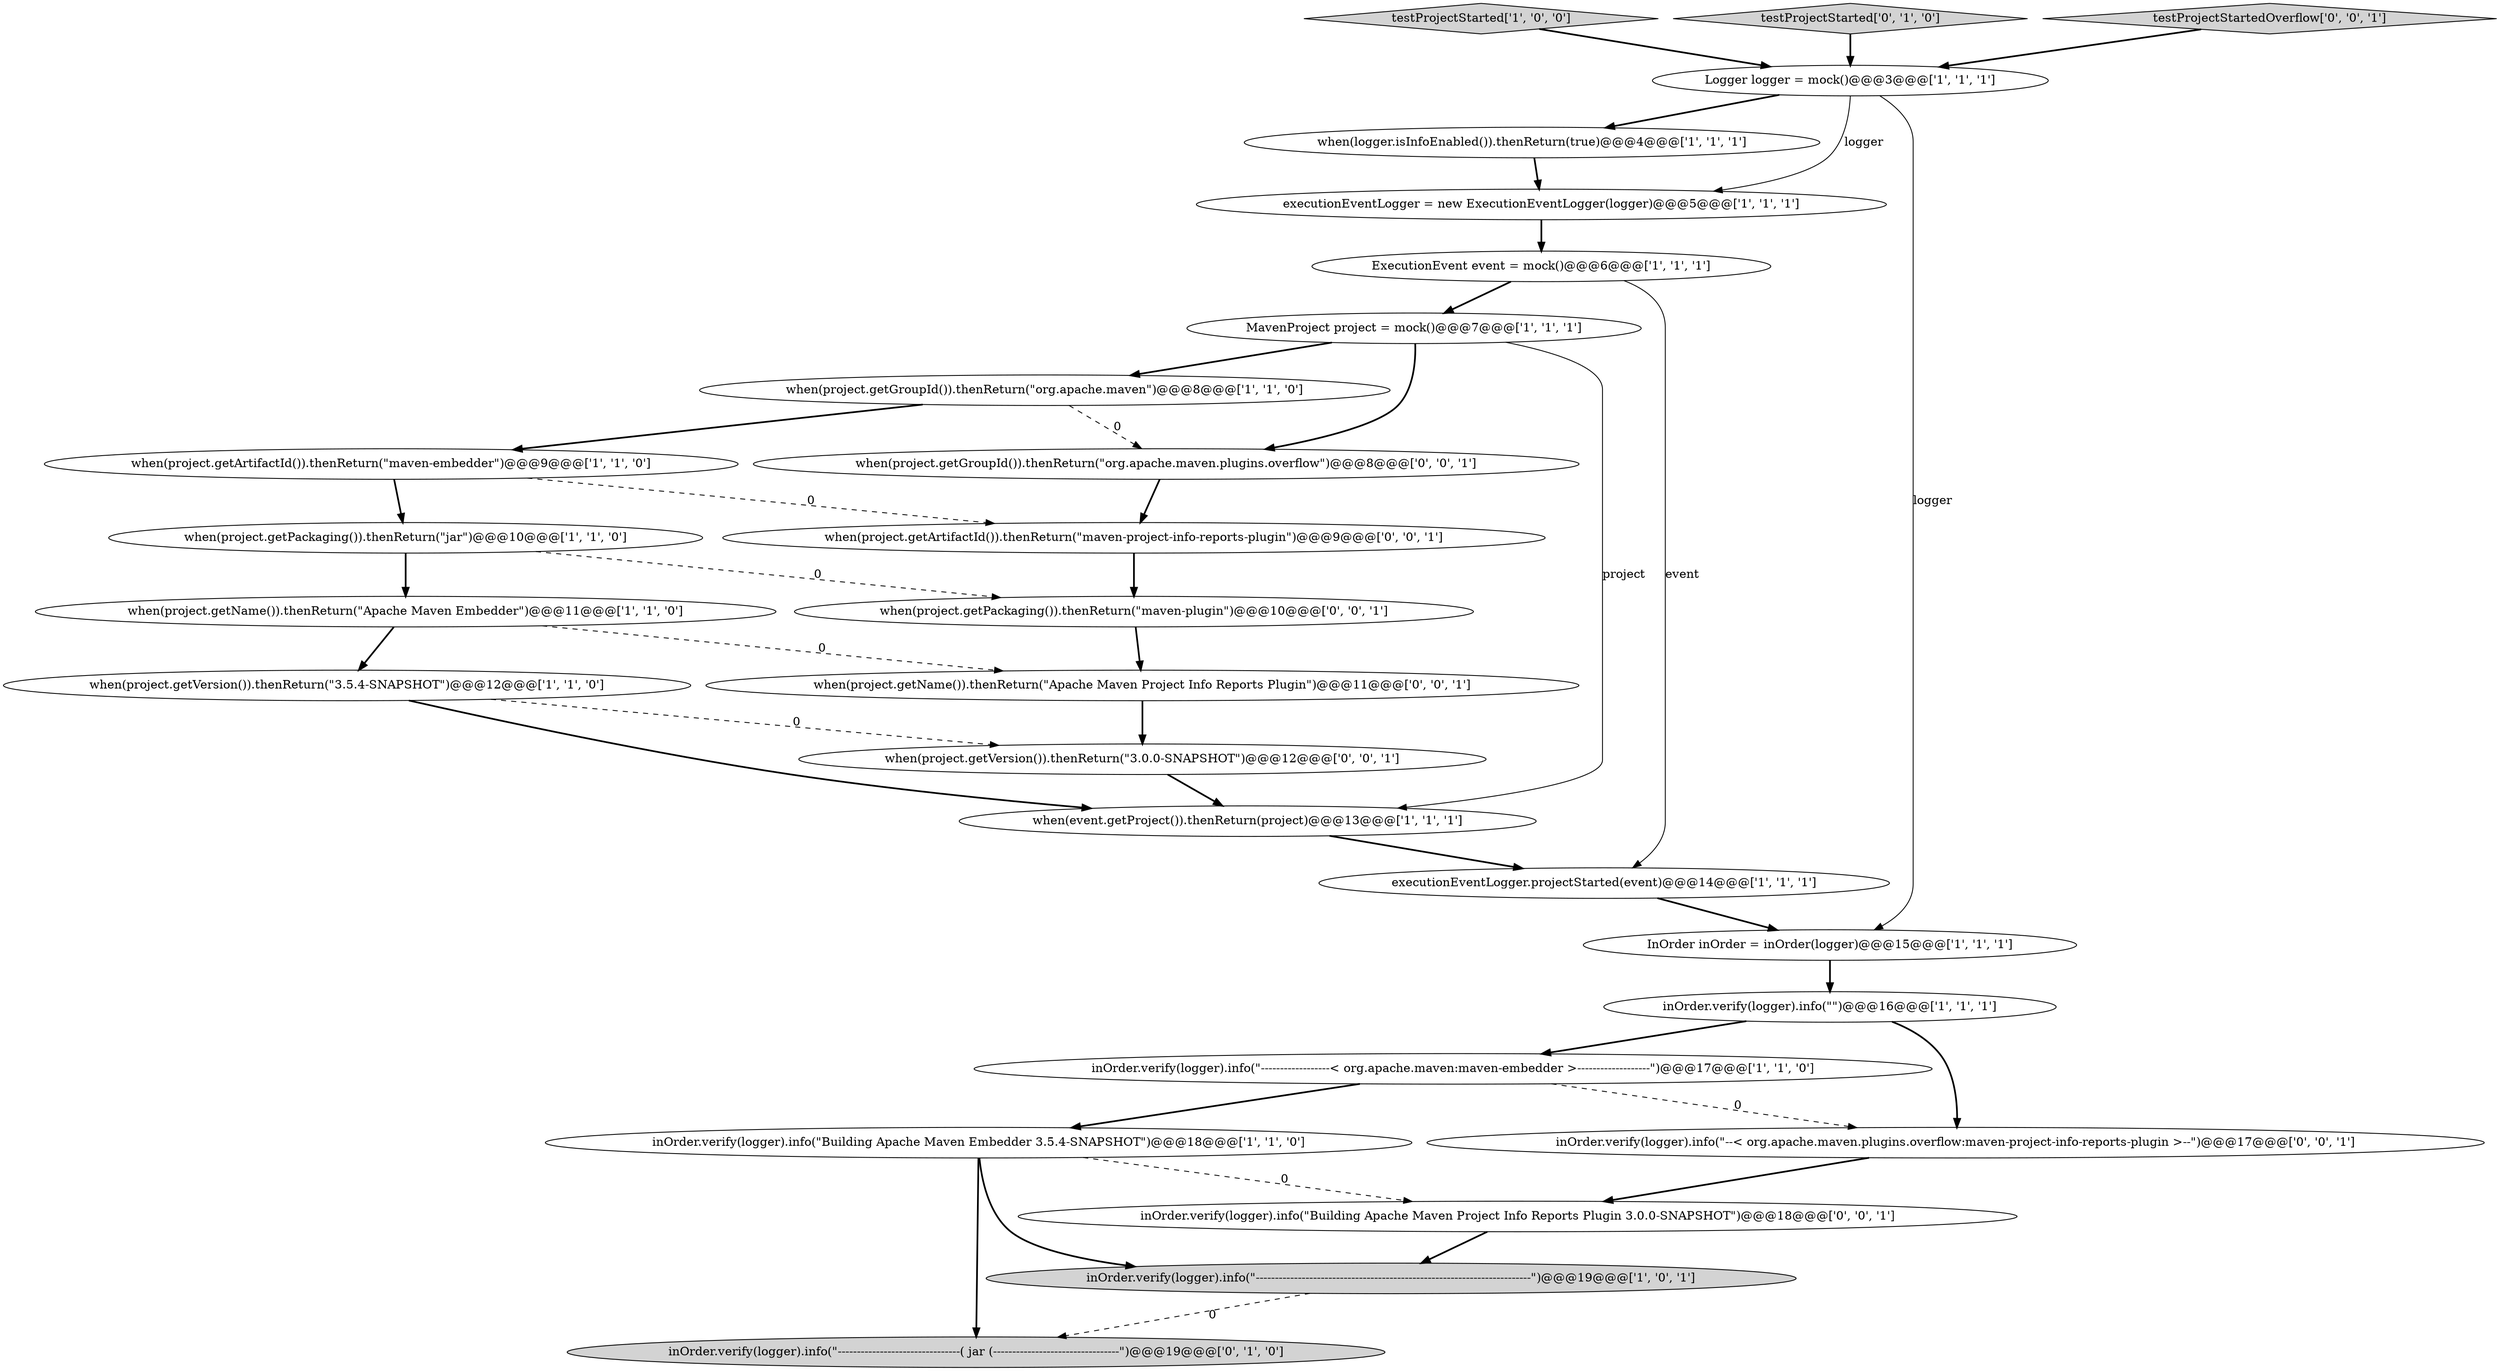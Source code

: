 digraph {
9 [style = filled, label = "MavenProject project = mock()@@@7@@@['1', '1', '1']", fillcolor = white, shape = ellipse image = "AAA0AAABBB1BBB"];
1 [style = filled, label = "testProjectStarted['1', '0', '0']", fillcolor = lightgray, shape = diamond image = "AAA0AAABBB1BBB"];
8 [style = filled, label = "executionEventLogger.projectStarted(event)@@@14@@@['1', '1', '1']", fillcolor = white, shape = ellipse image = "AAA0AAABBB1BBB"];
26 [style = filled, label = "when(project.getArtifactId()).thenReturn(\"maven-project-info-reports-plugin\")@@@9@@@['0', '0', '1']", fillcolor = white, shape = ellipse image = "AAA0AAABBB3BBB"];
15 [style = filled, label = "Logger logger = mock()@@@3@@@['1', '1', '1']", fillcolor = white, shape = ellipse image = "AAA0AAABBB1BBB"];
20 [style = filled, label = "when(project.getPackaging()).thenReturn(\"maven-plugin\")@@@10@@@['0', '0', '1']", fillcolor = white, shape = ellipse image = "AAA0AAABBB3BBB"];
7 [style = filled, label = "when(project.getGroupId()).thenReturn(\"org.apache.maven\")@@@8@@@['1', '1', '0']", fillcolor = white, shape = ellipse image = "AAA0AAABBB1BBB"];
11 [style = filled, label = "inOrder.verify(logger).info(\"------------------< org.apache.maven:maven-embedder >-------------------\")@@@17@@@['1', '1', '0']", fillcolor = white, shape = ellipse image = "AAA0AAABBB1BBB"];
17 [style = filled, label = "ExecutionEvent event = mock()@@@6@@@['1', '1', '1']", fillcolor = white, shape = ellipse image = "AAA0AAABBB1BBB"];
23 [style = filled, label = "when(project.getGroupId()).thenReturn(\"org.apache.maven.plugins.overflow\")@@@8@@@['0', '0', '1']", fillcolor = white, shape = ellipse image = "AAA0AAABBB3BBB"];
5 [style = filled, label = "inOrder.verify(logger).info(\"Building Apache Maven Embedder 3.5.4-SNAPSHOT\")@@@18@@@['1', '1', '0']", fillcolor = white, shape = ellipse image = "AAA0AAABBB1BBB"];
24 [style = filled, label = "when(project.getVersion()).thenReturn(\"3.0.0-SNAPSHOT\")@@@12@@@['0', '0', '1']", fillcolor = white, shape = ellipse image = "AAA0AAABBB3BBB"];
18 [style = filled, label = "testProjectStarted['0', '1', '0']", fillcolor = lightgray, shape = diamond image = "AAA0AAABBB2BBB"];
3 [style = filled, label = "when(project.getVersion()).thenReturn(\"3.5.4-SNAPSHOT\")@@@12@@@['1', '1', '0']", fillcolor = white, shape = ellipse image = "AAA0AAABBB1BBB"];
2 [style = filled, label = "when(event.getProject()).thenReturn(project)@@@13@@@['1', '1', '1']", fillcolor = white, shape = ellipse image = "AAA0AAABBB1BBB"];
10 [style = filled, label = "when(logger.isInfoEnabled()).thenReturn(true)@@@4@@@['1', '1', '1']", fillcolor = white, shape = ellipse image = "AAA0AAABBB1BBB"];
6 [style = filled, label = "InOrder inOrder = inOrder(logger)@@@15@@@['1', '1', '1']", fillcolor = white, shape = ellipse image = "AAA0AAABBB1BBB"];
4 [style = filled, label = "inOrder.verify(logger).info(\"\")@@@16@@@['1', '1', '1']", fillcolor = white, shape = ellipse image = "AAA0AAABBB1BBB"];
0 [style = filled, label = "when(project.getArtifactId()).thenReturn(\"maven-embedder\")@@@9@@@['1', '1', '0']", fillcolor = white, shape = ellipse image = "AAA0AAABBB1BBB"];
13 [style = filled, label = "inOrder.verify(logger).info(\"------------------------------------------------------------------------\")@@@19@@@['1', '0', '1']", fillcolor = lightgray, shape = ellipse image = "AAA0AAABBB1BBB"];
21 [style = filled, label = "inOrder.verify(logger).info(\"--< org.apache.maven.plugins.overflow:maven-project-info-reports-plugin >--\")@@@17@@@['0', '0', '1']", fillcolor = white, shape = ellipse image = "AAA0AAABBB3BBB"];
19 [style = filled, label = "inOrder.verify(logger).info(\"--------------------------------( jar (---------------------------------\")@@@19@@@['0', '1', '0']", fillcolor = lightgray, shape = ellipse image = "AAA1AAABBB2BBB"];
14 [style = filled, label = "when(project.getPackaging()).thenReturn(\"jar\")@@@10@@@['1', '1', '0']", fillcolor = white, shape = ellipse image = "AAA0AAABBB1BBB"];
27 [style = filled, label = "testProjectStartedOverflow['0', '0', '1']", fillcolor = lightgray, shape = diamond image = "AAA0AAABBB3BBB"];
16 [style = filled, label = "executionEventLogger = new ExecutionEventLogger(logger)@@@5@@@['1', '1', '1']", fillcolor = white, shape = ellipse image = "AAA0AAABBB1BBB"];
25 [style = filled, label = "inOrder.verify(logger).info(\"Building Apache Maven Project Info Reports Plugin 3.0.0-SNAPSHOT\")@@@18@@@['0', '0', '1']", fillcolor = white, shape = ellipse image = "AAA0AAABBB3BBB"];
22 [style = filled, label = "when(project.getName()).thenReturn(\"Apache Maven Project Info Reports Plugin\")@@@11@@@['0', '0', '1']", fillcolor = white, shape = ellipse image = "AAA0AAABBB3BBB"];
12 [style = filled, label = "when(project.getName()).thenReturn(\"Apache Maven Embedder\")@@@11@@@['1', '1', '0']", fillcolor = white, shape = ellipse image = "AAA0AAABBB1BBB"];
10->16 [style = bold, label=""];
5->19 [style = bold, label=""];
0->26 [style = dashed, label="0"];
6->4 [style = bold, label=""];
17->8 [style = solid, label="event"];
15->16 [style = solid, label="logger"];
3->2 [style = bold, label=""];
22->24 [style = bold, label=""];
24->2 [style = bold, label=""];
4->11 [style = bold, label=""];
26->20 [style = bold, label=""];
20->22 [style = bold, label=""];
3->24 [style = dashed, label="0"];
13->19 [style = dashed, label="0"];
14->12 [style = bold, label=""];
27->15 [style = bold, label=""];
8->6 [style = bold, label=""];
11->21 [style = dashed, label="0"];
5->13 [style = bold, label=""];
23->26 [style = bold, label=""];
2->8 [style = bold, label=""];
9->7 [style = bold, label=""];
21->25 [style = bold, label=""];
7->23 [style = dashed, label="0"];
14->20 [style = dashed, label="0"];
12->3 [style = bold, label=""];
15->6 [style = solid, label="logger"];
7->0 [style = bold, label=""];
17->9 [style = bold, label=""];
25->13 [style = bold, label=""];
5->25 [style = dashed, label="0"];
1->15 [style = bold, label=""];
9->23 [style = bold, label=""];
9->2 [style = solid, label="project"];
16->17 [style = bold, label=""];
0->14 [style = bold, label=""];
4->21 [style = bold, label=""];
15->10 [style = bold, label=""];
12->22 [style = dashed, label="0"];
11->5 [style = bold, label=""];
18->15 [style = bold, label=""];
}
